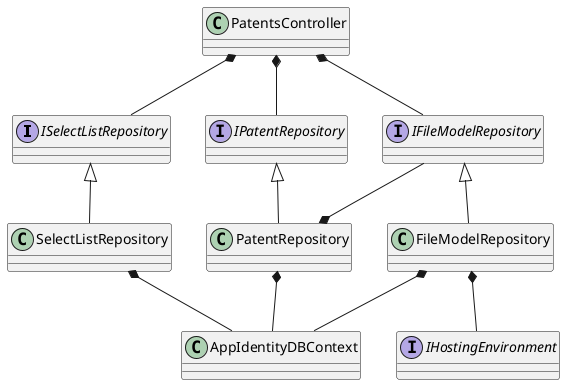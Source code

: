 ﻿@startuml

together {	
	interface ISelectListRepository
	interface IPatentRepository
	interface IFileModelRepository
}

interface IHostingEnvironment

PatentsController *-- IPatentRepository
IPatentRepository <|-- PatentRepository
PatentRepository *-- AppIdentityDBContext
PatentRepository *-- IFileModelRepository

PatentsController *-- ISelectListRepository
ISelectListRepository <|-- SelectListRepository
SelectListRepository *-- AppIdentityDBContext

PatentsController *-- IFileModelRepository
IFileModelRepository <|-- FileModelRepository
FileModelRepository *-- AppIdentityDBContext
FileModelRepository *-- IHostingEnvironment

@enduml